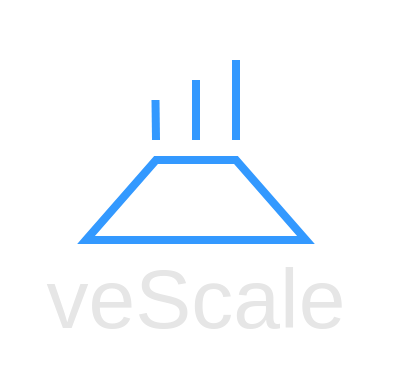 <mxfile version="23.1.5" type="device">
  <diagram name="Page-1" id="IkTIo2W84xr3qizVQh_Z">
    <mxGraphModel dx="667" dy="371" grid="1" gridSize="10" guides="1" tooltips="1" connect="1" arrows="1" fold="1" page="1" pageScale="1" pageWidth="850" pageHeight="1100" math="0" shadow="0">
      <root>
        <mxCell id="0" />
        <mxCell id="1" parent="0" />
        <mxCell id="Ci-mhQPUg_75TSeiISrQ-10" value="" style="whiteSpace=wrap;html=1;aspect=fixed;strokeColor=none;fillColor=none;gradientColor=none;gradientDirection=radial;" parent="1" vertex="1">
          <mxGeometry x="307.5" y="10" width="195" height="195" as="geometry" />
        </mxCell>
        <mxCell id="Ci-mhQPUg_75TSeiISrQ-11" value="" style="group" parent="1" vertex="1" connectable="0">
          <mxGeometry x="350" y="40" width="110" height="135" as="geometry" />
        </mxCell>
        <mxCell id="Ci-mhQPUg_75TSeiISrQ-6" value="" style="group" parent="Ci-mhQPUg_75TSeiISrQ-11" vertex="1" connectable="0">
          <mxGeometry width="110" height="90" as="geometry" />
        </mxCell>
        <mxCell id="Ci-mhQPUg_75TSeiISrQ-2" value="" style="shape=trapezoid;perimeter=trapezoidPerimeter;whiteSpace=wrap;html=1;fixedSize=1;size=35;strokeWidth=4;strokeColor=#3399FF;fontColor=#3399FF;fillColor=none;" parent="Ci-mhQPUg_75TSeiISrQ-6" vertex="1">
          <mxGeometry y="50" width="110" height="40" as="geometry" />
        </mxCell>
        <mxCell id="Ci-mhQPUg_75TSeiISrQ-3" value="" style="endArrow=none;html=1;rounded=0;strokeWidth=4;startArrow=none;startFill=0;endFill=0;strokeColor=#3399FF;fontColor=#007FFF;" parent="Ci-mhQPUg_75TSeiISrQ-6" edge="1">
          <mxGeometry width="50" height="50" relative="1" as="geometry">
            <mxPoint x="34.75" y="20" as="sourcePoint" />
            <mxPoint x="35" y="40" as="targetPoint" />
          </mxGeometry>
        </mxCell>
        <mxCell id="Ci-mhQPUg_75TSeiISrQ-4" value="" style="endArrow=none;html=1;rounded=0;strokeWidth=4;startArrow=none;startFill=0;endFill=0;strokeColor=#3399FF;fontColor=#007FFF;" parent="Ci-mhQPUg_75TSeiISrQ-6" edge="1">
          <mxGeometry width="50" height="50" relative="1" as="geometry">
            <mxPoint x="75" as="sourcePoint" />
            <mxPoint x="75" y="40" as="targetPoint" />
          </mxGeometry>
        </mxCell>
        <mxCell id="Ci-mhQPUg_75TSeiISrQ-5" value="" style="endArrow=none;html=1;rounded=0;strokeWidth=4;startArrow=none;startFill=0;endFill=0;strokeColor=#3399FF;fontColor=#007FFF;" parent="Ci-mhQPUg_75TSeiISrQ-6" edge="1">
          <mxGeometry width="50" height="50" relative="1" as="geometry">
            <mxPoint x="55" y="10" as="sourcePoint" />
            <mxPoint x="55" y="40" as="targetPoint" />
          </mxGeometry>
        </mxCell>
        <mxCell id="Ci-mhQPUg_75TSeiISrQ-7" value="&lt;span style=&quot;font-size: 42px;&quot;&gt;veScale&lt;/span&gt;" style="text;html=1;align=center;verticalAlign=middle;whiteSpace=wrap;rounded=0;strokeWidth=3;fontSize=42;fontFamily=Helvetica;fontStyle=0;fontColor=#E6E6E6;" parent="Ci-mhQPUg_75TSeiISrQ-11" vertex="1">
          <mxGeometry x="25" y="105" width="60" height="30" as="geometry" />
        </mxCell>
      </root>
    </mxGraphModel>
  </diagram>
</mxfile>
